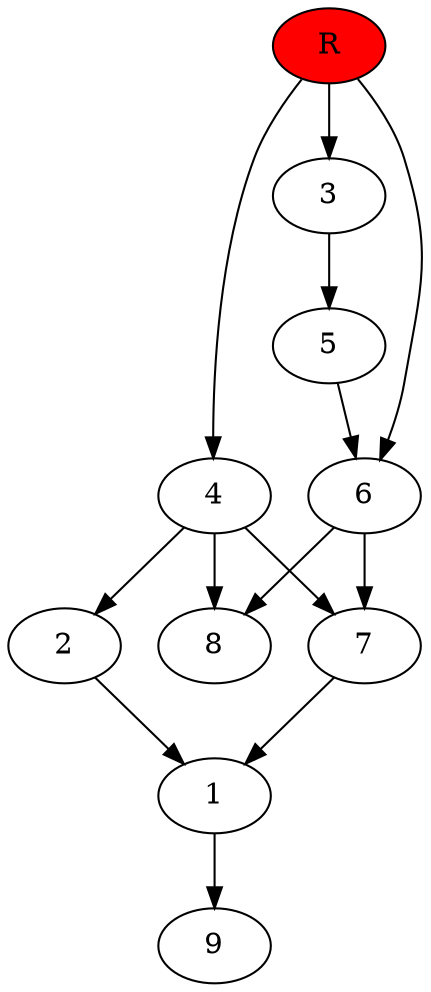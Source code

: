 digraph prb33821 {
	1
	2
	3
	4
	5
	6
	7
	8
	R [fillcolor="#ff0000" style=filled]
	1 -> 9
	2 -> 1
	3 -> 5
	4 -> 2
	4 -> 7
	4 -> 8
	5 -> 6
	6 -> 7
	6 -> 8
	7 -> 1
	R -> 3
	R -> 4
	R -> 6
}
